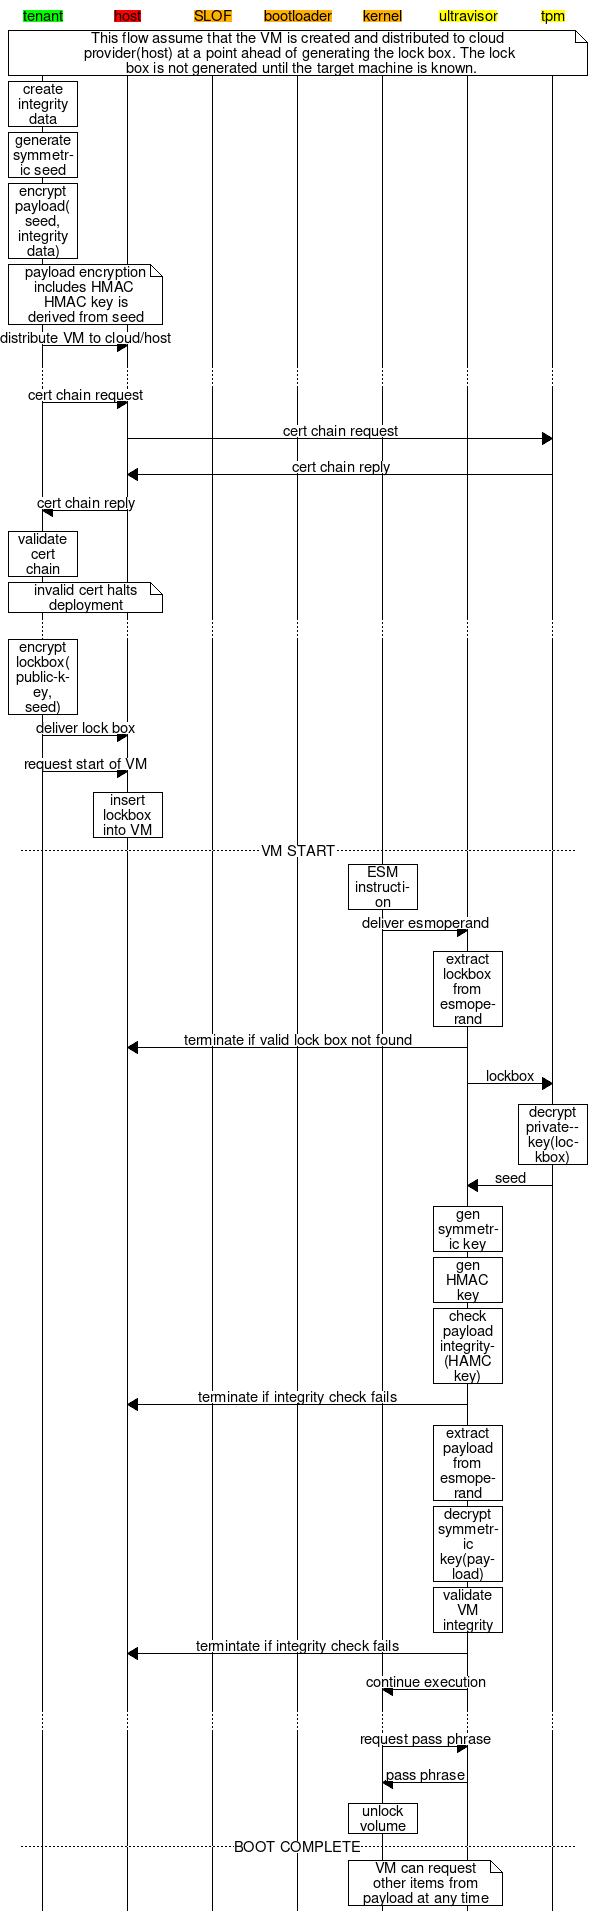 # Commits which modify this file MUST generate the new .png!
msc {
  tenant     [textbgcolor="green"],
  host       [textbgcolor="red"],
  SLOF       [textbgcolor="orange"],
  bootloader [textbgcolor="orange"],
  kernel     [textbgcolor="orange"],
  ultravisor [textbgcolor="yellow"],
  tpm        [textbgcolor="yellow"];

  


  tenant note tpm [label=" This flow assume that the VM is created and distributed to cloud
  \n provider(host) at a point ahead of generating the lock box. The lock\n  box is not generated
  until the target machine is known."];
  
  tenant box tenant [label="create integrity data"];
  tenant box tenant [label="generate symmetric seed"];
  tenant box tenant [label="encrypt payload(\nseed,\nintegrity data)"];
  tenant note host  [label="payload encryption includes HMAC \nHMAC key is derived from seed"];
  tenant=>host [label="distribute VM to cloud/host"];

  ...;

  tenant=>host [label="cert chain request"];
  host=>tpm [label="cert chain request"];
  tpm=>host [label="cert chain reply"];
  host=>tenant [label="cert chain reply"];
  tenant box tenant [label="validate cert chain"];
  tenant note host  [label="invalid cert halts deployment"];

  ...;

  tenant box tenant [label="encrypt lockbox(\npublic-key,\nseed)"];
  tenant=>host [label="deliver lock box"];
  tenant=>host [label="request start of VM"];
  host box host [label="insert lockbox into VM"];

  --- [label="VM START"];
  kernel box kernel [label="ESM instruction"];
  kernel=>ultravisor [label="deliver esmoperand"];
  ultravisor box ultravisor [label="extract lockbox from esmoperand"];
  ultravisor=>host [label="terminate if valid lock box not found"];
  ultravisor => tpm [label="lockbox"];
  tpm box tpm [label="decrypt private-key(lockbox)"];
  tpm => ultravisor [label="seed"];
  ultravisor box ultravisor [label="gen symmetric key"];
  ultravisor box ultravisor [label="gen HMAC key"];
  ultravisor box ultravisor [label="check payload integrity(HAMC key)"];
  ultravisor=>host [label="terminate if integrity check fails"];
  ultravisor box ultravisor [label="extract payload from esmoperand"];
  ultravisor box ultravisor [label="decrypt symmetric key(payload)"];
  ultravisor box ultravisor [label="validate VM integrity"];
  ultravisor=>host [label="termintate if integrity check fails"];
  ultravisor=>kernel [label="continue execution"];
  
  ...;
   
  kernel=>ultravisor [label="request pass phrase"];
  ultravisor => kernel [label="pass phrase"];
  kernel box kernel [label="unlock volume"];

  --- [label="BOOT COMPLETE"];
  kernel note ultravisor [label="VM can request other items from payload at any time"];  
}
